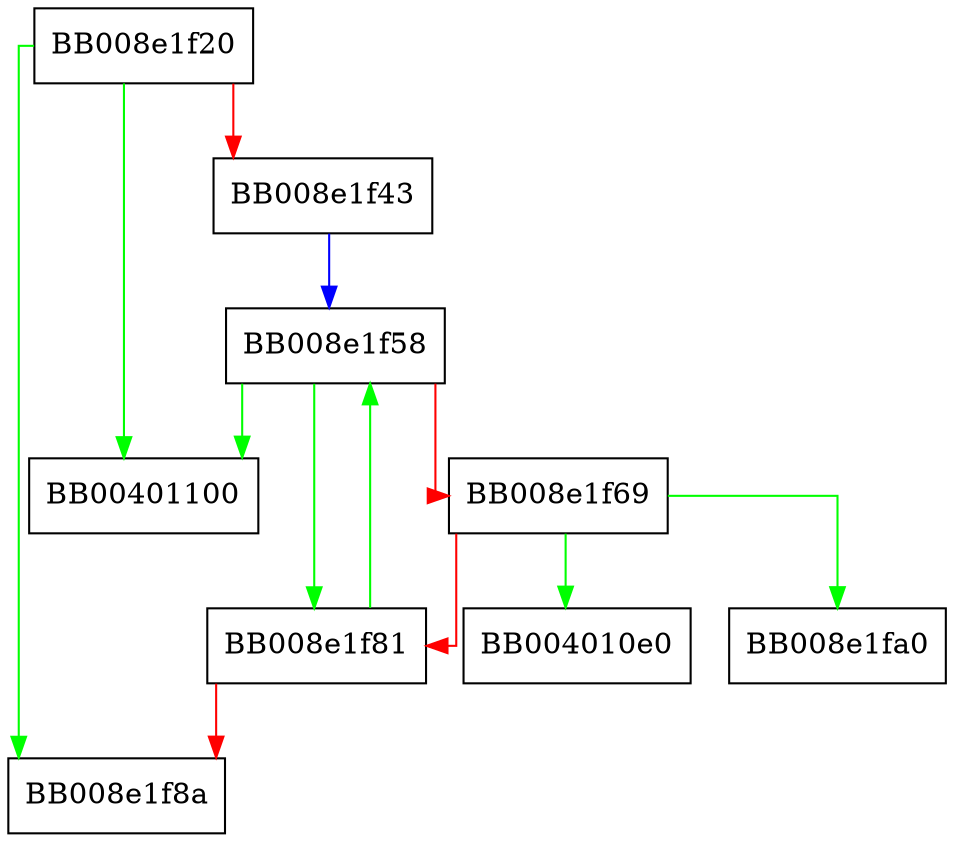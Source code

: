 digraph _res_hconf_trim_domain {
  node [shape="box"];
  graph [splines=ortho];
  BB008e1f20 -> BB00401100 [color="green"];
  BB008e1f20 -> BB008e1f8a [color="green"];
  BB008e1f20 -> BB008e1f43 [color="red"];
  BB008e1f43 -> BB008e1f58 [color="blue"];
  BB008e1f58 -> BB00401100 [color="green"];
  BB008e1f58 -> BB008e1f81 [color="green"];
  BB008e1f58 -> BB008e1f69 [color="red"];
  BB008e1f69 -> BB004010e0 [color="green"];
  BB008e1f69 -> BB008e1fa0 [color="green"];
  BB008e1f69 -> BB008e1f81 [color="red"];
  BB008e1f81 -> BB008e1f58 [color="green"];
  BB008e1f81 -> BB008e1f8a [color="red"];
}